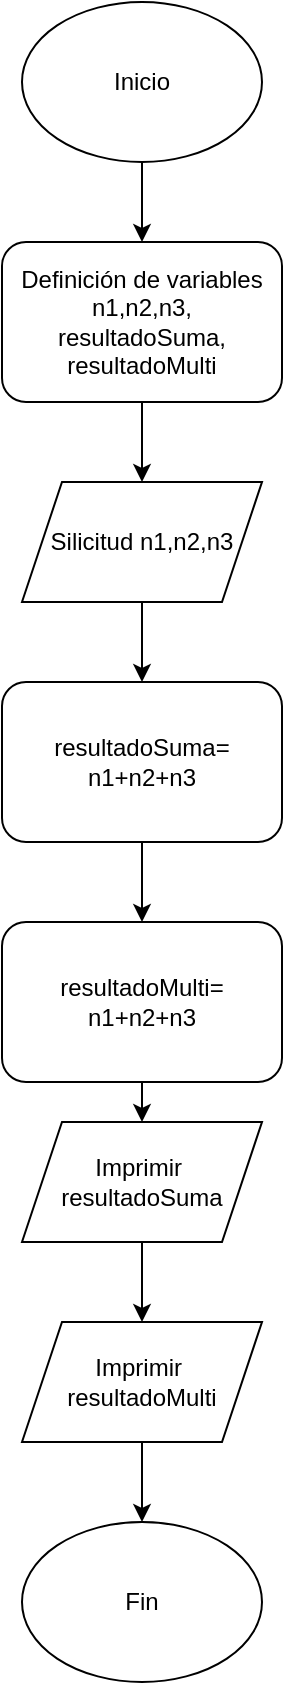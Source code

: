 <mxfile version="28.1.2">
  <diagram name="Página-1" id="OYhZnBBMmQ81XpTiJbiS">
    <mxGraphModel dx="1042" dy="626" grid="1" gridSize="10" guides="1" tooltips="1" connect="1" arrows="1" fold="1" page="1" pageScale="1" pageWidth="827" pageHeight="1169" math="0" shadow="0">
      <root>
        <mxCell id="0" />
        <mxCell id="1" parent="0" />
        <mxCell id="Ay8Hp3fbE9AG2gYEeUr4-8" style="edgeStyle=orthogonalEdgeStyle;rounded=0;orthogonalLoop=1;jettySize=auto;html=1;exitX=0.5;exitY=1;exitDx=0;exitDy=0;entryX=0.5;entryY=0;entryDx=0;entryDy=0;" edge="1" parent="1" source="Ay8Hp3fbE9AG2gYEeUr4-1" target="Ay8Hp3fbE9AG2gYEeUr4-5">
          <mxGeometry relative="1" as="geometry" />
        </mxCell>
        <mxCell id="Ay8Hp3fbE9AG2gYEeUr4-1" value="Inicio" style="ellipse;whiteSpace=wrap;html=1;" vertex="1" parent="1">
          <mxGeometry x="340" y="140" width="120" height="80" as="geometry" />
        </mxCell>
        <mxCell id="Ay8Hp3fbE9AG2gYEeUr4-2" value="Fin" style="ellipse;whiteSpace=wrap;html=1;" vertex="1" parent="1">
          <mxGeometry x="340" y="900" width="120" height="80" as="geometry" />
        </mxCell>
        <mxCell id="Ay8Hp3fbE9AG2gYEeUr4-13" style="edgeStyle=orthogonalEdgeStyle;rounded=0;orthogonalLoop=1;jettySize=auto;html=1;exitX=0.5;exitY=1;exitDx=0;exitDy=0;entryX=0.5;entryY=0;entryDx=0;entryDy=0;" edge="1" parent="1" source="Ay8Hp3fbE9AG2gYEeUr4-5" target="Ay8Hp3fbE9AG2gYEeUr4-9">
          <mxGeometry relative="1" as="geometry" />
        </mxCell>
        <mxCell id="Ay8Hp3fbE9AG2gYEeUr4-5" value="Definición de variables&lt;div&gt;n1,n2,n3,&lt;/div&gt;&lt;div&gt;resultadoSuma,&lt;/div&gt;&lt;div&gt;resultadoMulti&lt;/div&gt;" style="rounded=1;whiteSpace=wrap;html=1;" vertex="1" parent="1">
          <mxGeometry x="330" y="260" width="140" height="80" as="geometry" />
        </mxCell>
        <mxCell id="Ay8Hp3fbE9AG2gYEeUr4-18" style="edgeStyle=orthogonalEdgeStyle;rounded=0;orthogonalLoop=1;jettySize=auto;html=1;exitX=0.5;exitY=1;exitDx=0;exitDy=0;entryX=0.5;entryY=0;entryDx=0;entryDy=0;" edge="1" parent="1" source="Ay8Hp3fbE9AG2gYEeUr4-9" target="Ay8Hp3fbE9AG2gYEeUr4-14">
          <mxGeometry relative="1" as="geometry" />
        </mxCell>
        <mxCell id="Ay8Hp3fbE9AG2gYEeUr4-9" value="Silicitud n1,n2,n3" style="shape=parallelogram;perimeter=parallelogramPerimeter;whiteSpace=wrap;html=1;fixedSize=1;" vertex="1" parent="1">
          <mxGeometry x="340" y="380" width="120" height="60" as="geometry" />
        </mxCell>
        <mxCell id="Ay8Hp3fbE9AG2gYEeUr4-19" style="edgeStyle=orthogonalEdgeStyle;rounded=0;orthogonalLoop=1;jettySize=auto;html=1;exitX=0.5;exitY=1;exitDx=0;exitDy=0;entryX=0.5;entryY=0;entryDx=0;entryDy=0;" edge="1" parent="1" source="Ay8Hp3fbE9AG2gYEeUr4-14" target="Ay8Hp3fbE9AG2gYEeUr4-15">
          <mxGeometry relative="1" as="geometry" />
        </mxCell>
        <mxCell id="Ay8Hp3fbE9AG2gYEeUr4-14" value="resultadoSuma=&lt;div&gt;n1+n2+n3&lt;/div&gt;" style="rounded=1;whiteSpace=wrap;html=1;" vertex="1" parent="1">
          <mxGeometry x="330" y="480" width="140" height="80" as="geometry" />
        </mxCell>
        <mxCell id="Ay8Hp3fbE9AG2gYEeUr4-20" style="edgeStyle=orthogonalEdgeStyle;rounded=0;orthogonalLoop=1;jettySize=auto;html=1;exitX=0.5;exitY=1;exitDx=0;exitDy=0;entryX=0.5;entryY=0;entryDx=0;entryDy=0;" edge="1" parent="1" source="Ay8Hp3fbE9AG2gYEeUr4-15" target="Ay8Hp3fbE9AG2gYEeUr4-16">
          <mxGeometry relative="1" as="geometry" />
        </mxCell>
        <mxCell id="Ay8Hp3fbE9AG2gYEeUr4-15" value="resultadoMulti=&lt;div&gt;n1+n2+n3&lt;/div&gt;" style="rounded=1;whiteSpace=wrap;html=1;" vertex="1" parent="1">
          <mxGeometry x="330" y="600" width="140" height="80" as="geometry" />
        </mxCell>
        <mxCell id="Ay8Hp3fbE9AG2gYEeUr4-21" style="edgeStyle=orthogonalEdgeStyle;rounded=0;orthogonalLoop=1;jettySize=auto;html=1;exitX=0.5;exitY=1;exitDx=0;exitDy=0;entryX=0.5;entryY=0;entryDx=0;entryDy=0;" edge="1" parent="1" source="Ay8Hp3fbE9AG2gYEeUr4-16" target="Ay8Hp3fbE9AG2gYEeUr4-17">
          <mxGeometry relative="1" as="geometry" />
        </mxCell>
        <mxCell id="Ay8Hp3fbE9AG2gYEeUr4-16" value="Imprimir&amp;nbsp;&lt;div&gt;resultadoSuma&lt;/div&gt;" style="shape=parallelogram;perimeter=parallelogramPerimeter;whiteSpace=wrap;html=1;fixedSize=1;" vertex="1" parent="1">
          <mxGeometry x="340" y="700" width="120" height="60" as="geometry" />
        </mxCell>
        <mxCell id="Ay8Hp3fbE9AG2gYEeUr4-22" style="edgeStyle=orthogonalEdgeStyle;rounded=0;orthogonalLoop=1;jettySize=auto;html=1;exitX=0.5;exitY=1;exitDx=0;exitDy=0;" edge="1" parent="1" source="Ay8Hp3fbE9AG2gYEeUr4-17" target="Ay8Hp3fbE9AG2gYEeUr4-2">
          <mxGeometry relative="1" as="geometry" />
        </mxCell>
        <mxCell id="Ay8Hp3fbE9AG2gYEeUr4-17" value="Imprimir&amp;nbsp;&lt;div&gt;resultadoMulti&lt;/div&gt;" style="shape=parallelogram;perimeter=parallelogramPerimeter;whiteSpace=wrap;html=1;fixedSize=1;" vertex="1" parent="1">
          <mxGeometry x="340" y="800" width="120" height="60" as="geometry" />
        </mxCell>
      </root>
    </mxGraphModel>
  </diagram>
</mxfile>
